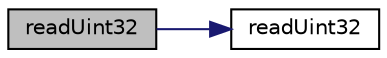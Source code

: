 digraph "readUint32"
{
  bgcolor="transparent";
  edge [fontname="Helvetica",fontsize="10",labelfontname="Helvetica",labelfontsize="10"];
  node [fontname="Helvetica",fontsize="10",shape=record];
  rankdir="LR";
  Node1 [label="readUint32",height=0.2,width=0.4,color="black", fillcolor="grey75", style="filled" fontcolor="black"];
  Node1 -> Node2 [color="midnightblue",fontsize="10",style="solid",fontname="Helvetica"];
  Node2 [label="readUint32",height=0.2,width=0.4,color="black",URL="$namespaceFoam.html#a720a3fc7137091262993c0eef8eab660",tooltip="Read uint32_t from stream. "];
}
